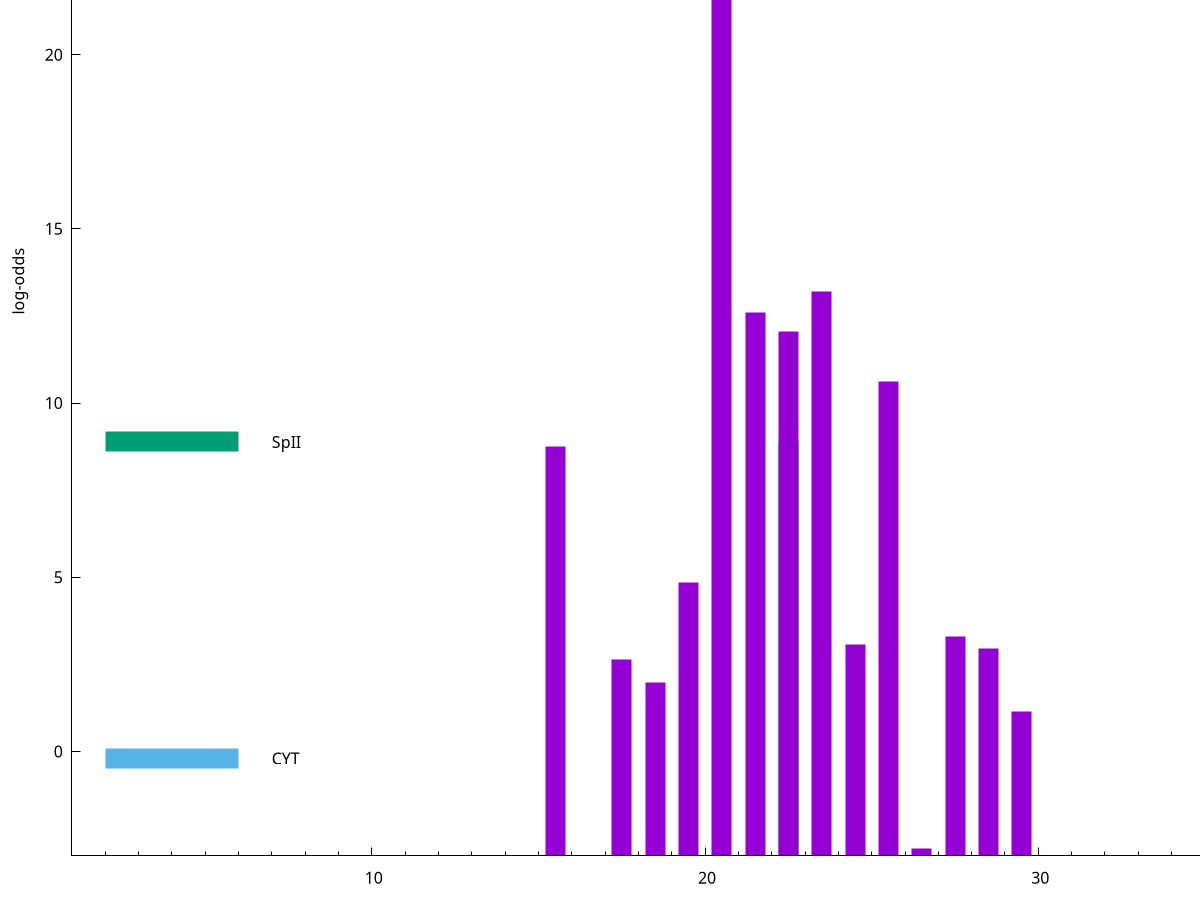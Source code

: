 set title "LipoP predictions for SRR4017849.gff"
set size 2., 1.4
set xrange [1:70] 
set mxtics 10
set yrange [-3:30]
set y2range [0:33]
set ylabel "log-odds"
set term postscript eps color solid "Helvetica" 30
set output "SRR4017849.gff91.eps"
set arrow from 2,25.4081 to 6,25.4081 nohead lt 1 lw 20
set label "SpI" at 7,25.4081
set arrow from 2,8.88421 to 6,8.88421 nohead lt 2 lw 20
set label "SpII" at 7,8.88421
set arrow from 2,-0.200913 to 6,-0.200913 nohead lt 3 lw 20
set label "CYT" at 7,-0.200913
set arrow from 2,25.4081 to 6,25.4081 nohead lt 1 lw 20
set label "SpI" at 7,25.4081
# NOTE: The scores below are the log-odds scores with the threshold
# NOTE: subtracted (a hack to make gnuplot make the histogram all
# NOTE: look nice).
plot "-" axes x1y2 title "" with impulses lt 2 lw 20, "-" axes x1y2 title "" with impulses lt 1 lw 20
22.500000 11.884210
e
20.500000 28.407400
23.500000 16.194000
21.500000 15.595100
22.500000 15.046500
25.500000 13.610600
15.500000 11.751400
19.500000 7.846530
27.500000 6.309920
24.500000 6.056240
28.500000 5.961850
17.500000 5.639450
18.500000 4.973320
29.500000 4.148990
26.500000 0.204060
e
exit
